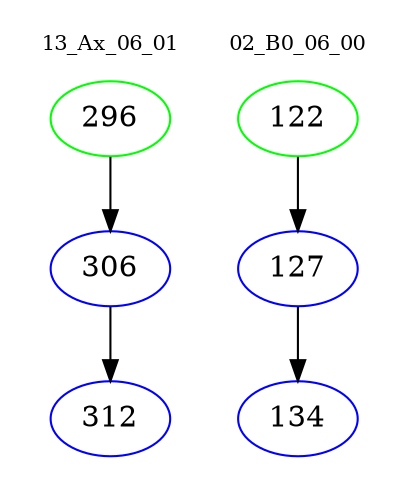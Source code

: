 digraph{
subgraph cluster_0 {
color = white
label = "13_Ax_06_01";
fontsize=10;
T0_296 [label="296", color="green"]
T0_296 -> T0_306 [color="black"]
T0_306 [label="306", color="blue"]
T0_306 -> T0_312 [color="black"]
T0_312 [label="312", color="blue"]
}
subgraph cluster_1 {
color = white
label = "02_B0_06_00";
fontsize=10;
T1_122 [label="122", color="green"]
T1_122 -> T1_127 [color="black"]
T1_127 [label="127", color="blue"]
T1_127 -> T1_134 [color="black"]
T1_134 [label="134", color="blue"]
}
}
